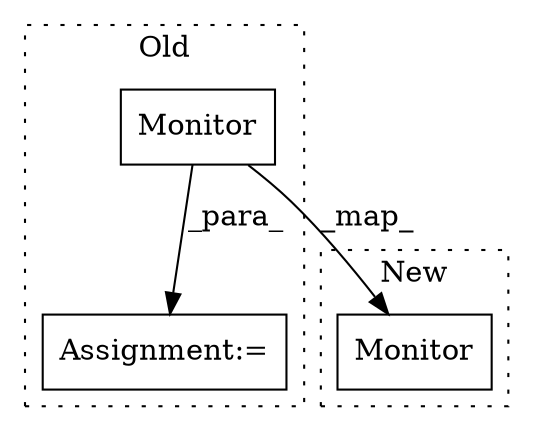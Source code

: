 digraph G {
subgraph cluster0 {
1 [label="Monitor" a="32" s="16274" l="9" shape="box"];
3 [label="Assignment:=" a="7" s="16273" l="1" shape="box"];
label = "Old";
style="dotted";
}
subgraph cluster1 {
2 [label="Monitor" a="32" s="16138" l="9" shape="box"];
label = "New";
style="dotted";
}
1 -> 2 [label="_map_"];
1 -> 3 [label="_para_"];
}
